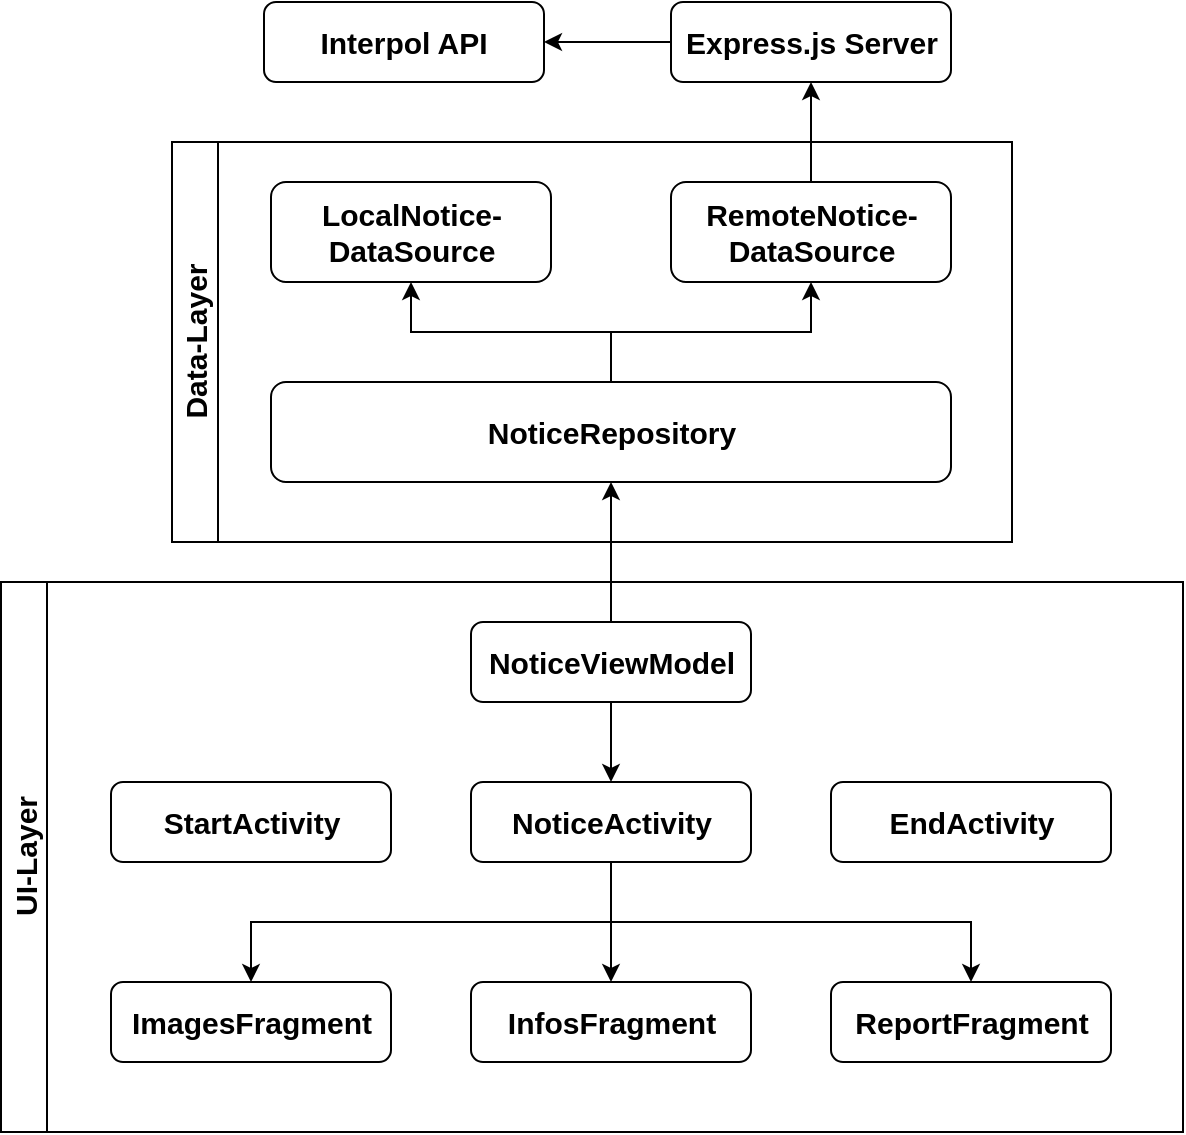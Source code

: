 <mxfile version="20.5.3"><diagram id="25bv9obbAcsw4iUC85SW" name="Page-1"><mxGraphModel dx="1221" dy="631" grid="1" gridSize="10" guides="1" tooltips="1" connect="1" arrows="1" fold="1" page="1" pageScale="1" pageWidth="827" pageHeight="1169" math="0" shadow="0"><root><mxCell id="0"/><mxCell id="1" parent="0"/><mxCell id="M8OyK5KbtVMleSE9y-u2-1" value="&lt;font size=&quot;1&quot;&gt;&lt;b style=&quot;font-size: 15px;&quot;&gt;Interpol API&lt;/b&gt;&lt;/font&gt;" style="rounded=1;whiteSpace=wrap;html=1;" vertex="1" parent="1"><mxGeometry x="250" y="110" width="140" height="40" as="geometry"/></mxCell><mxCell id="M8OyK5KbtVMleSE9y-u2-4" style="edgeStyle=orthogonalEdgeStyle;rounded=0;orthogonalLoop=1;jettySize=auto;html=1;entryX=1;entryY=0.5;entryDx=0;entryDy=0;fontSize=15;" edge="1" parent="1" source="M8OyK5KbtVMleSE9y-u2-3" target="M8OyK5KbtVMleSE9y-u2-1"><mxGeometry relative="1" as="geometry"/></mxCell><mxCell id="M8OyK5KbtVMleSE9y-u2-3" value="&lt;font size=&quot;1&quot;&gt;&lt;b style=&quot;font-size: 15px;&quot;&gt;Express.js Server&lt;/b&gt;&lt;/font&gt;" style="rounded=1;whiteSpace=wrap;html=1;" vertex="1" parent="1"><mxGeometry x="453.5" y="110" width="140" height="40" as="geometry"/></mxCell><mxCell id="M8OyK5KbtVMleSE9y-u2-10" style="edgeStyle=orthogonalEdgeStyle;rounded=0;orthogonalLoop=1;jettySize=auto;html=1;entryX=0.5;entryY=1;entryDx=0;entryDy=0;fontSize=15;" edge="1" parent="1" source="M8OyK5KbtVMleSE9y-u2-5" target="M8OyK5KbtVMleSE9y-u2-3"><mxGeometry relative="1" as="geometry"/></mxCell><mxCell id="M8OyK5KbtVMleSE9y-u2-11" value="&lt;div&gt;Data-Layer&lt;/div&gt;" style="swimlane;horizontal=0;whiteSpace=wrap;html=1;fontSize=15;" vertex="1" parent="1"><mxGeometry x="204" y="180" width="420" height="200" as="geometry"/></mxCell><mxCell id="M8OyK5KbtVMleSE9y-u2-7" value="&lt;font size=&quot;1&quot;&gt;&lt;b style=&quot;font-size: 15px;&quot;&gt;NoticeRepository&lt;/b&gt;&lt;/font&gt;" style="rounded=1;whiteSpace=wrap;html=1;" vertex="1" parent="M8OyK5KbtVMleSE9y-u2-11"><mxGeometry x="49.5" y="120" width="340" height="50" as="geometry"/></mxCell><mxCell id="M8OyK5KbtVMleSE9y-u2-5" value="&lt;font size=&quot;1&quot;&gt;&lt;b style=&quot;font-size: 15px;&quot;&gt;RemoteNotice-DataSource&lt;/b&gt;&lt;/font&gt;" style="rounded=1;whiteSpace=wrap;html=1;" vertex="1" parent="M8OyK5KbtVMleSE9y-u2-11"><mxGeometry x="249.5" y="20" width="140" height="50" as="geometry"/></mxCell><mxCell id="M8OyK5KbtVMleSE9y-u2-8" style="edgeStyle=orthogonalEdgeStyle;rounded=0;orthogonalLoop=1;jettySize=auto;html=1;entryX=0.5;entryY=1;entryDx=0;entryDy=0;fontSize=15;" edge="1" parent="M8OyK5KbtVMleSE9y-u2-11" source="M8OyK5KbtVMleSE9y-u2-7" target="M8OyK5KbtVMleSE9y-u2-5"><mxGeometry relative="1" as="geometry"/></mxCell><mxCell id="M8OyK5KbtVMleSE9y-u2-6" value="&lt;font size=&quot;1&quot;&gt;&lt;b style=&quot;font-size: 15px;&quot;&gt;LocalNotice-DataSource&lt;/b&gt;&lt;/font&gt;" style="rounded=1;whiteSpace=wrap;html=1;" vertex="1" parent="M8OyK5KbtVMleSE9y-u2-11"><mxGeometry x="49.5" y="20" width="140" height="50" as="geometry"/></mxCell><mxCell id="M8OyK5KbtVMleSE9y-u2-9" style="edgeStyle=orthogonalEdgeStyle;rounded=0;orthogonalLoop=1;jettySize=auto;html=1;fontSize=15;" edge="1" parent="M8OyK5KbtVMleSE9y-u2-11" source="M8OyK5KbtVMleSE9y-u2-7" target="M8OyK5KbtVMleSE9y-u2-6"><mxGeometry relative="1" as="geometry"/></mxCell><mxCell id="M8OyK5KbtVMleSE9y-u2-29" style="edgeStyle=orthogonalEdgeStyle;rounded=0;orthogonalLoop=1;jettySize=auto;html=1;entryX=0.5;entryY=1;entryDx=0;entryDy=0;fontSize=15;" edge="1" parent="1" source="M8OyK5KbtVMleSE9y-u2-21" target="M8OyK5KbtVMleSE9y-u2-7"><mxGeometry relative="1" as="geometry"/></mxCell><mxCell id="M8OyK5KbtVMleSE9y-u2-26" value="UI-Layer" style="swimlane;horizontal=0;whiteSpace=wrap;html=1;fontSize=15;" vertex="1" parent="1"><mxGeometry x="118.5" y="400" width="591" height="275" as="geometry"/></mxCell><mxCell id="M8OyK5KbtVMleSE9y-u2-12" value="&lt;font size=&quot;1&quot;&gt;&lt;b style=&quot;font-size: 15px;&quot;&gt;ImagesFragment&lt;br&gt;&lt;/b&gt;&lt;/font&gt;" style="rounded=1;whiteSpace=wrap;html=1;" vertex="1" parent="M8OyK5KbtVMleSE9y-u2-26"><mxGeometry x="55" y="200" width="140" height="40" as="geometry"/></mxCell><mxCell id="M8OyK5KbtVMleSE9y-u2-18" style="edgeStyle=orthogonalEdgeStyle;rounded=0;orthogonalLoop=1;jettySize=auto;html=1;entryX=0.5;entryY=0;entryDx=0;entryDy=0;fontSize=15;" edge="1" parent="M8OyK5KbtVMleSE9y-u2-26" source="M8OyK5KbtVMleSE9y-u2-13" target="M8OyK5KbtVMleSE9y-u2-12"><mxGeometry relative="1" as="geometry"><Array as="points"><mxPoint x="305" y="170"/><mxPoint x="125" y="170"/></Array></mxGeometry></mxCell><mxCell id="M8OyK5KbtVMleSE9y-u2-13" value="&lt;font size=&quot;1&quot;&gt;&lt;b style=&quot;font-size: 15px;&quot;&gt;NoticeActivity&lt;/b&gt;&lt;/font&gt;" style="rounded=1;whiteSpace=wrap;html=1;" vertex="1" parent="M8OyK5KbtVMleSE9y-u2-26"><mxGeometry x="235" y="100" width="140" height="40" as="geometry"/></mxCell><mxCell id="M8OyK5KbtVMleSE9y-u2-14" value="&lt;font size=&quot;1&quot;&gt;&lt;b style=&quot;font-size: 15px;&quot;&gt;InfosFragment&lt;br&gt;&lt;/b&gt;&lt;/font&gt;" style="rounded=1;whiteSpace=wrap;html=1;" vertex="1" parent="M8OyK5KbtVMleSE9y-u2-26"><mxGeometry x="235" y="200" width="140" height="40" as="geometry"/></mxCell><mxCell id="M8OyK5KbtVMleSE9y-u2-20" style="edgeStyle=orthogonalEdgeStyle;rounded=0;orthogonalLoop=1;jettySize=auto;html=1;entryX=0.5;entryY=0;entryDx=0;entryDy=0;fontSize=15;" edge="1" parent="M8OyK5KbtVMleSE9y-u2-26" source="M8OyK5KbtVMleSE9y-u2-13" target="M8OyK5KbtVMleSE9y-u2-14"><mxGeometry relative="1" as="geometry"/></mxCell><mxCell id="M8OyK5KbtVMleSE9y-u2-16" value="&lt;font size=&quot;1&quot;&gt;&lt;b style=&quot;font-size: 15px;&quot;&gt;ReportFragment&lt;br&gt;&lt;/b&gt;&lt;/font&gt;" style="rounded=1;whiteSpace=wrap;html=1;" vertex="1" parent="M8OyK5KbtVMleSE9y-u2-26"><mxGeometry x="415" y="200" width="140" height="40" as="geometry"/></mxCell><mxCell id="M8OyK5KbtVMleSE9y-u2-19" style="edgeStyle=orthogonalEdgeStyle;rounded=0;orthogonalLoop=1;jettySize=auto;html=1;fontSize=15;" edge="1" parent="M8OyK5KbtVMleSE9y-u2-26" source="M8OyK5KbtVMleSE9y-u2-13" target="M8OyK5KbtVMleSE9y-u2-16"><mxGeometry relative="1" as="geometry"><Array as="points"><mxPoint x="305" y="170"/><mxPoint x="485" y="170"/></Array></mxGeometry></mxCell><mxCell id="M8OyK5KbtVMleSE9y-u2-22" style="edgeStyle=orthogonalEdgeStyle;rounded=0;orthogonalLoop=1;jettySize=auto;html=1;fontSize=15;" edge="1" parent="M8OyK5KbtVMleSE9y-u2-26" source="M8OyK5KbtVMleSE9y-u2-21" target="M8OyK5KbtVMleSE9y-u2-13"><mxGeometry relative="1" as="geometry"/></mxCell><mxCell id="M8OyK5KbtVMleSE9y-u2-21" value="&lt;font size=&quot;1&quot;&gt;&lt;b style=&quot;font-size: 15px;&quot;&gt;NoticeViewModel&lt;/b&gt;&lt;/font&gt;" style="rounded=1;whiteSpace=wrap;html=1;" vertex="1" parent="M8OyK5KbtVMleSE9y-u2-26"><mxGeometry x="235" y="20" width="140" height="40" as="geometry"/></mxCell><mxCell id="M8OyK5KbtVMleSE9y-u2-23" value="&lt;font size=&quot;1&quot;&gt;&lt;b style=&quot;font-size: 15px;&quot;&gt;StartActivity&lt;/b&gt;&lt;/font&gt;" style="rounded=1;whiteSpace=wrap;html=1;" vertex="1" parent="M8OyK5KbtVMleSE9y-u2-26"><mxGeometry x="55" y="100" width="140" height="40" as="geometry"/></mxCell><mxCell id="M8OyK5KbtVMleSE9y-u2-25" value="&lt;font size=&quot;1&quot;&gt;&lt;b style=&quot;font-size: 15px;&quot;&gt;EndActivity&lt;/b&gt;&lt;/font&gt;" style="rounded=1;whiteSpace=wrap;html=1;" vertex="1" parent="M8OyK5KbtVMleSE9y-u2-26"><mxGeometry x="415" y="100" width="140" height="40" as="geometry"/></mxCell></root></mxGraphModel></diagram></mxfile>